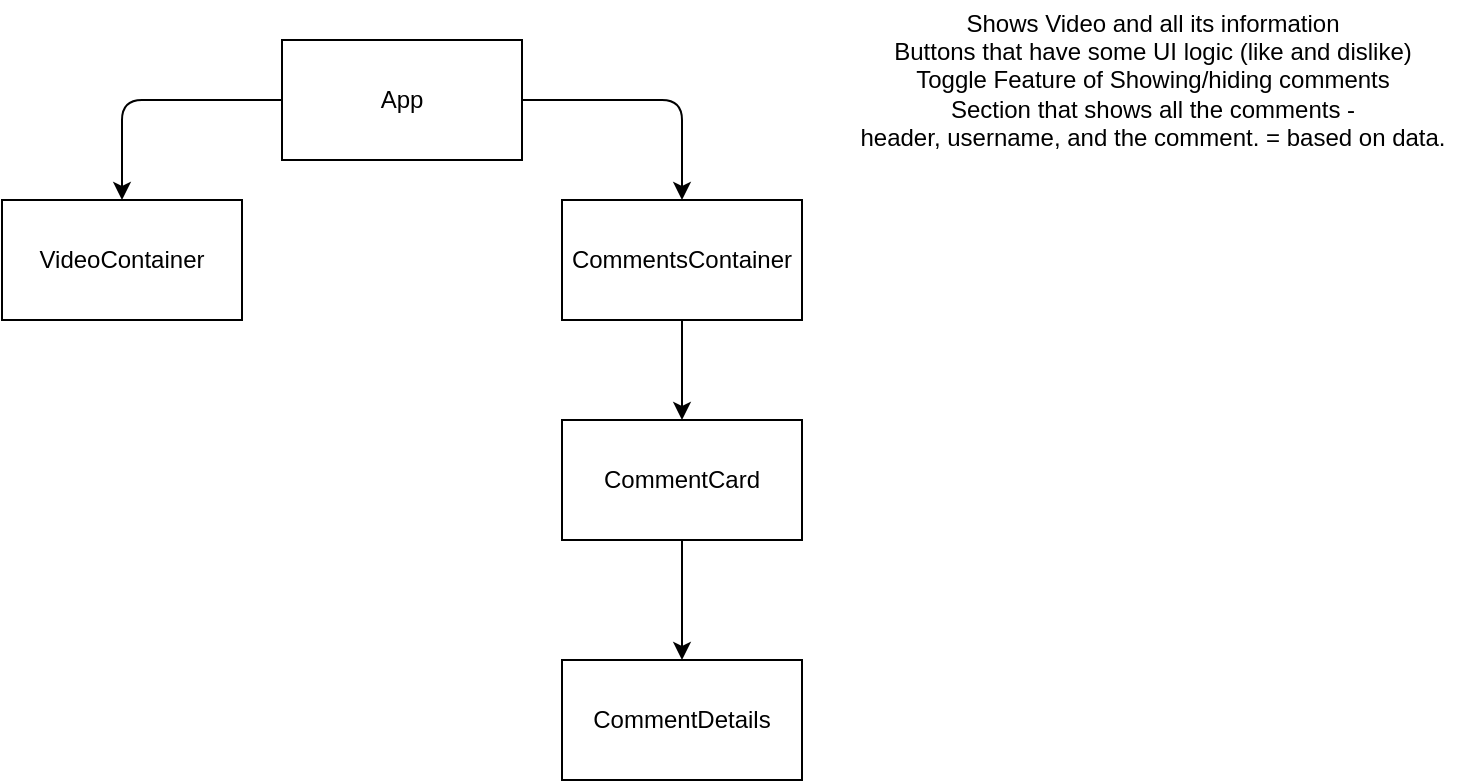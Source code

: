 <mxfile>
    <diagram id="tARN3K7jCYAbJrileYPV" name="Page-1">
        <mxGraphModel dx="814" dy="445" grid="1" gridSize="10" guides="1" tooltips="1" connect="1" arrows="1" fold="1" page="1" pageScale="1" pageWidth="850" pageHeight="1100" math="0" shadow="0">
            <root>
                <mxCell id="0"/>
                <mxCell id="1" parent="0"/>
                <mxCell id="5" style="edgeStyle=orthogonalEdgeStyle;html=1;exitX=0;exitY=0.5;exitDx=0;exitDy=0;entryX=0.5;entryY=0;entryDx=0;entryDy=0;" edge="1" parent="1" source="2" target="3">
                    <mxGeometry relative="1" as="geometry"/>
                </mxCell>
                <mxCell id="6" style="edgeStyle=orthogonalEdgeStyle;html=1;exitX=1;exitY=0.5;exitDx=0;exitDy=0;entryX=0.5;entryY=0;entryDx=0;entryDy=0;" edge="1" parent="1" source="2" target="4">
                    <mxGeometry relative="1" as="geometry"/>
                </mxCell>
                <mxCell id="2" value="App" style="whiteSpace=wrap;html=1;" vertex="1" parent="1">
                    <mxGeometry x="260" y="40" width="120" height="60" as="geometry"/>
                </mxCell>
                <mxCell id="3" value="VideoContainer" style="whiteSpace=wrap;html=1;" vertex="1" parent="1">
                    <mxGeometry x="120" y="120" width="120" height="60" as="geometry"/>
                </mxCell>
                <mxCell id="11" style="edgeStyle=orthogonalEdgeStyle;html=1;entryX=0.5;entryY=0;entryDx=0;entryDy=0;" edge="1" parent="1" source="4" target="10">
                    <mxGeometry relative="1" as="geometry">
                        <Array as="points">
                            <mxPoint x="460" y="200"/>
                            <mxPoint x="460" y="200"/>
                        </Array>
                    </mxGeometry>
                </mxCell>
                <mxCell id="4" value="CommentsContainer" style="whiteSpace=wrap;html=1;" vertex="1" parent="1">
                    <mxGeometry x="400" y="120" width="120" height="60" as="geometry"/>
                </mxCell>
                <mxCell id="7" value="Shows Video and all its information&lt;br&gt;Buttons that have some UI logic (like and dislike)&lt;br&gt;Toggle Feature of Showing/hiding comments&lt;br&gt;Section that shows all the comments - &lt;br&gt;header, username, and the comment. = based on data." style="text;html=1;resizable=0;autosize=1;align=center;verticalAlign=middle;points=[];fillColor=none;strokeColor=none;rounded=0;" vertex="1" parent="1">
                    <mxGeometry x="540" y="20" width="310" height="80" as="geometry"/>
                </mxCell>
                <mxCell id="15" value="" style="edgeStyle=orthogonalEdgeStyle;html=1;" edge="1" parent="1" source="10" target="14">
                    <mxGeometry relative="1" as="geometry"/>
                </mxCell>
                <mxCell id="10" value="CommentCard" style="whiteSpace=wrap;html=1;" vertex="1" parent="1">
                    <mxGeometry x="400" y="230" width="120" height="60" as="geometry"/>
                </mxCell>
                <mxCell id="14" value="CommentDetails" style="whiteSpace=wrap;html=1;" vertex="1" parent="1">
                    <mxGeometry x="400" y="350" width="120" height="60" as="geometry"/>
                </mxCell>
            </root>
        </mxGraphModel>
    </diagram>
</mxfile>